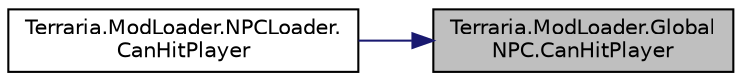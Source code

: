 digraph "Terraria.ModLoader.GlobalNPC.CanHitPlayer"
{
 // LATEX_PDF_SIZE
  edge [fontname="Helvetica",fontsize="10",labelfontname="Helvetica",labelfontsize="10"];
  node [fontname="Helvetica",fontsize="10",shape=record];
  rankdir="RL";
  Node1 [label="Terraria.ModLoader.Global\lNPC.CanHitPlayer",height=0.2,width=0.4,color="black", fillcolor="grey75", style="filled", fontcolor="black",tooltip="Allows you to determine whether an NPC can hit the given player. Return false to block the NPC from h..."];
  Node1 -> Node2 [dir="back",color="midnightblue",fontsize="10",style="solid",fontname="Helvetica"];
  Node2 [label="Terraria.ModLoader.NPCLoader.\lCanHitPlayer",height=0.2,width=0.4,color="black", fillcolor="white", style="filled",URL="$class_terraria_1_1_mod_loader_1_1_n_p_c_loader.html#a63b2cd7eeb45cf94841081141a22290d",tooltip=" "];
}
